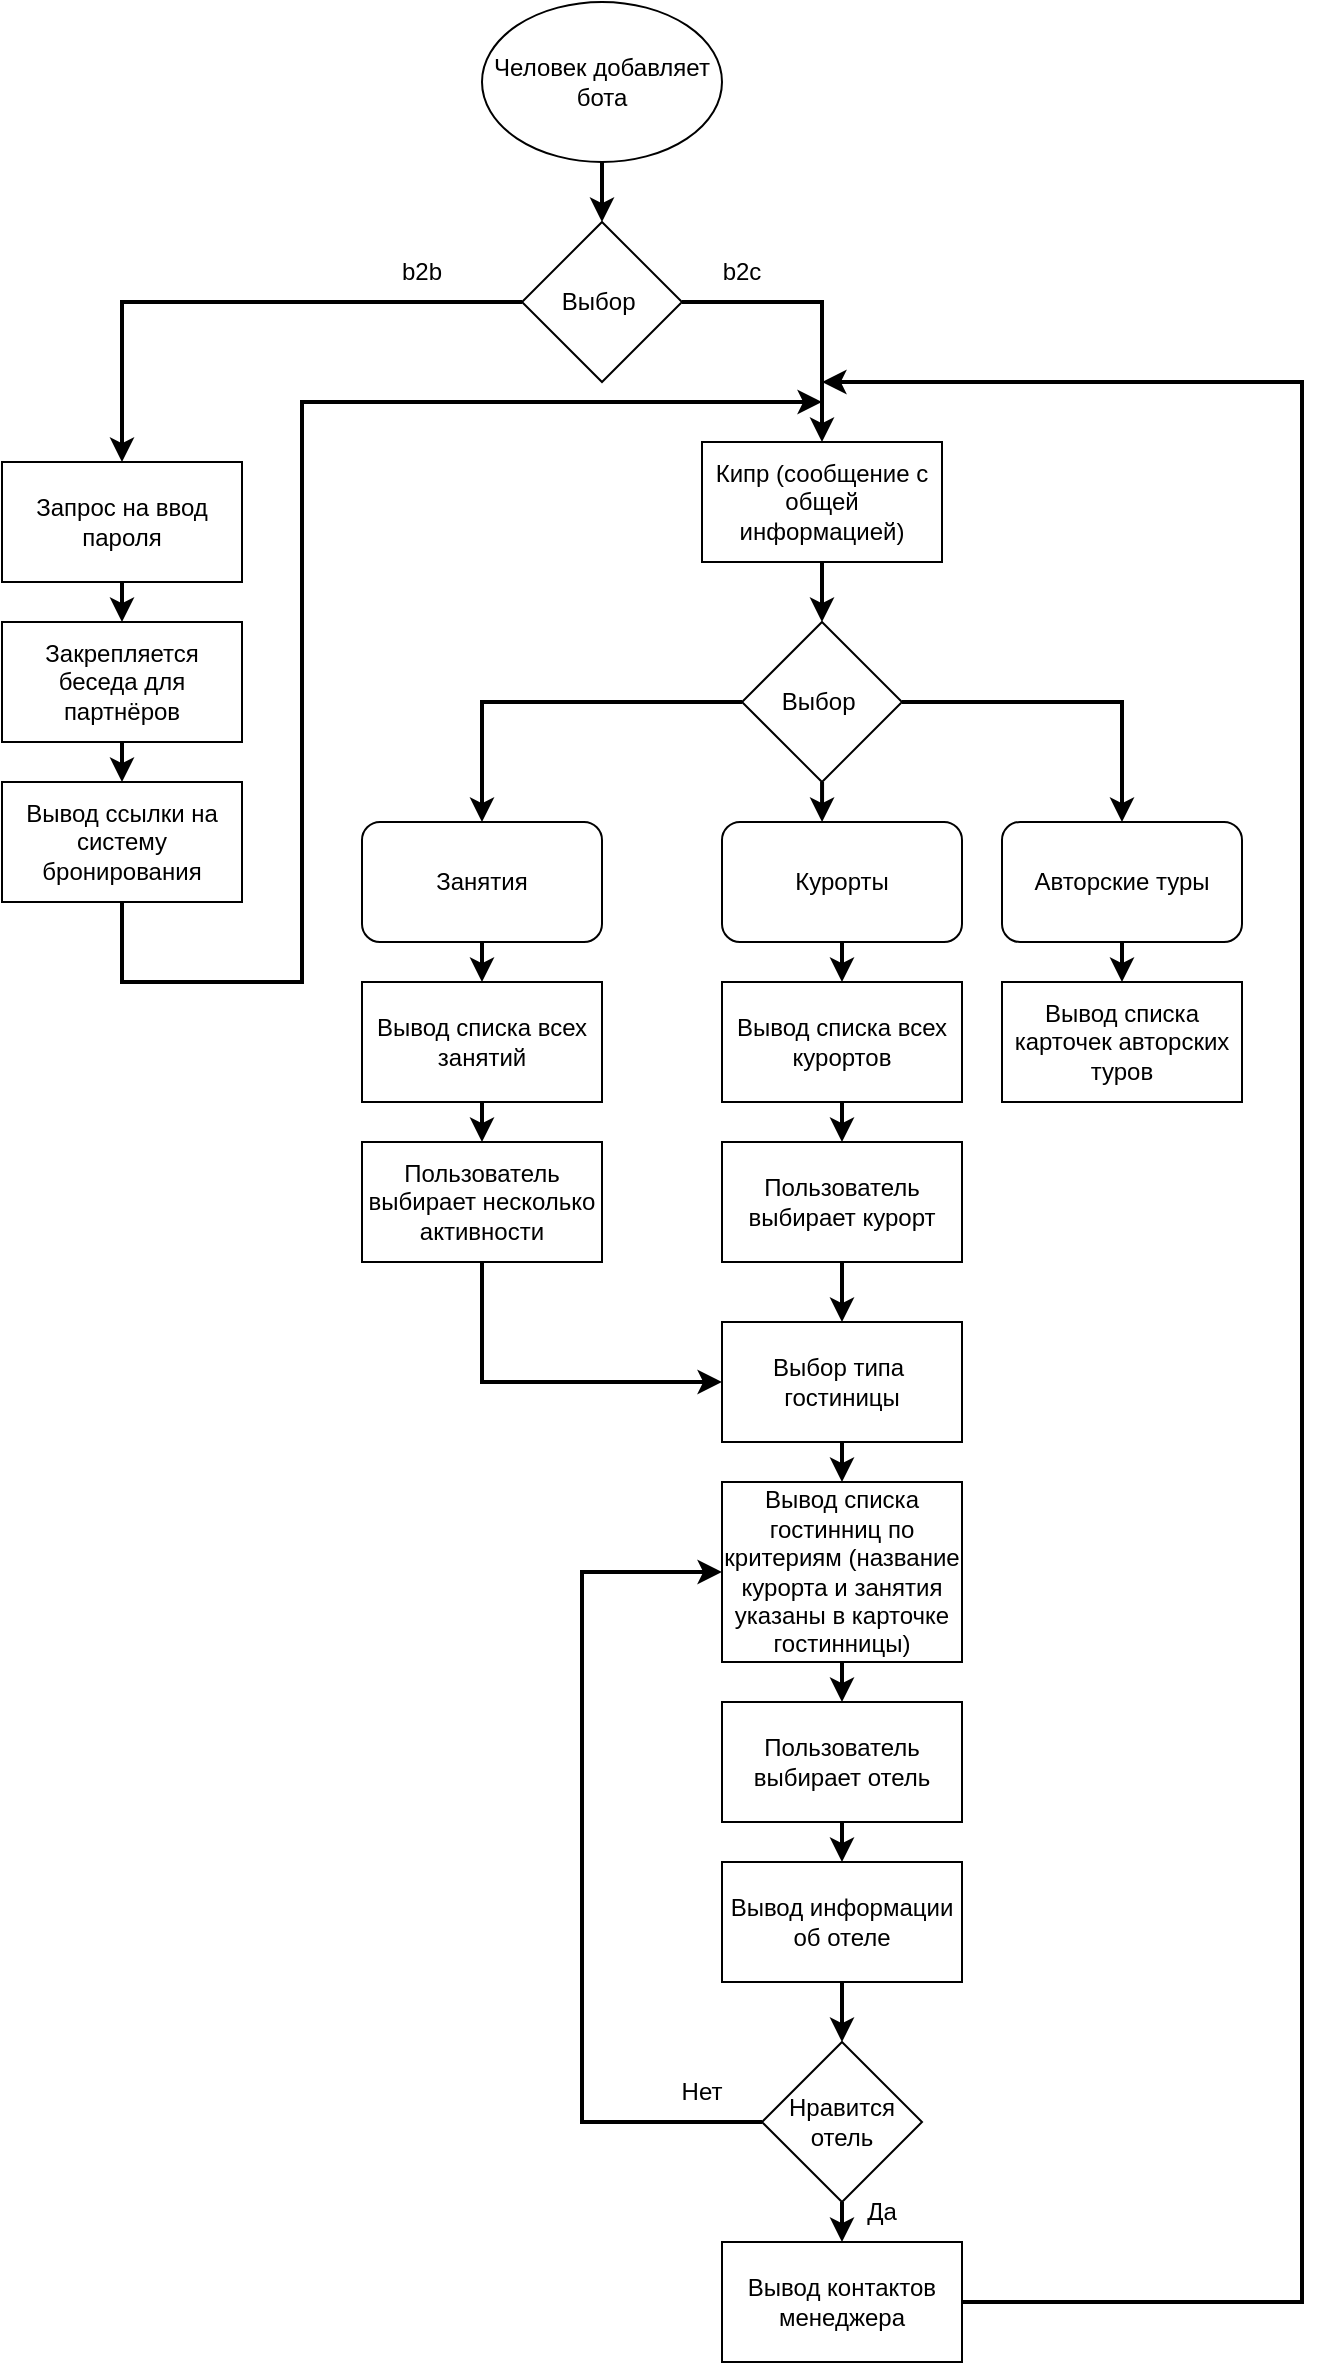 <mxfile>
    <diagram id="dMcVg0LvvEPNjS6cMCFK" name="Page-1">
        <mxGraphModel dx="933" dy="720" grid="1" gridSize="10" guides="1" tooltips="1" connect="1" arrows="1" fold="1" page="1" pageScale="1" pageWidth="850" pageHeight="1100" background="#ffffff" math="0" shadow="0">
            <root>
                <mxCell id="0"/>
                <mxCell id="1" parent="0"/>
                <mxCell id="22" style="edgeStyle=none;html=1;strokeColor=#000000;strokeWidth=2;" parent="1" source="23" target="26" edge="1">
                    <mxGeometry relative="1" as="geometry"/>
                </mxCell>
                <object label="Человек добавляет бота" id="23">
                    <mxCell style="ellipse;whiteSpace=wrap;html=1;fillColor=none;strokeColor=#000000;fontColor=#000000;" parent="1" vertex="1">
                        <mxGeometry x="420" y="10" width="120" height="80" as="geometry"/>
                    </mxCell>
                </object>
                <mxCell id="25" style="edgeStyle=none;html=1;exitX=0;exitY=0.5;exitDx=0;exitDy=0;rounded=0;strokeColor=#000000;entryX=0.5;entryY=0;entryDx=0;entryDy=0;strokeWidth=2;" parent="1" source="26" target="51" edge="1">
                    <mxGeometry relative="1" as="geometry">
                        <mxPoint x="270" y="200" as="targetPoint"/>
                        <Array as="points">
                            <mxPoint x="240" y="160"/>
                        </Array>
                    </mxGeometry>
                </mxCell>
                <mxCell id="26" value="Выбор&amp;nbsp;" style="rhombus;whiteSpace=wrap;html=1;fillColor=none;strokeColor=#000000;fontColor=#000000;" parent="1" vertex="1">
                    <mxGeometry x="440" y="120" width="80" height="80" as="geometry"/>
                </mxCell>
                <mxCell id="45" value="" style="edgeStyle=orthogonalEdgeStyle;html=1;strokeColor=#000000;" parent="1" target="44" edge="1">
                    <mxGeometry relative="1" as="geometry">
                        <mxPoint x="670" y="360" as="sourcePoint"/>
                    </mxGeometry>
                </mxCell>
                <mxCell id="50" style="edgeStyle=none;rounded=0;html=1;entryX=0.5;entryY=0;entryDx=0;entryDy=0;elbow=vertical;strokeColor=#000000;" parent="1" target="46" edge="1">
                    <mxGeometry relative="1" as="geometry">
                        <Array as="points">
                            <mxPoint x="610" y="510"/>
                            <mxPoint x="475" y="510"/>
                        </Array>
                        <mxPoint x="610" y="390" as="sourcePoint"/>
                    </mxGeometry>
                </mxCell>
                <mxCell id="37" style="edgeStyle=none;html=1;entryX=0.5;entryY=0;entryDx=0;entryDy=0;strokeColor=#000000;" parent="1" target="34" edge="1">
                    <mxGeometry relative="1" as="geometry">
                        <mxPoint x="360" y="390" as="sourcePoint"/>
                    </mxGeometry>
                </mxCell>
                <mxCell id="29" style="edgeStyle=orthogonalEdgeStyle;html=1;entryX=0.5;entryY=0;entryDx=0;entryDy=0;exitX=1;exitY=0.5;exitDx=0;exitDy=0;rounded=0;strokeColor=#000000;strokeWidth=2;" parent="1" source="26" target="52" edge="1">
                    <mxGeometry relative="1" as="geometry">
                        <mxPoint x="600" y="260" as="targetPoint"/>
                        <Array as="points">
                            <mxPoint x="590" y="160"/>
                        </Array>
                    </mxGeometry>
                </mxCell>
                <mxCell id="31" value="b2b" style="text;html=1;strokeColor=none;fillColor=none;align=center;verticalAlign=middle;whiteSpace=wrap;rounded=0;fontColor=#000000;" parent="1" vertex="1">
                    <mxGeometry x="360" y="130" width="60" height="30" as="geometry"/>
                </mxCell>
                <mxCell id="32" value="b2c" style="text;html=1;strokeColor=none;fillColor=none;align=center;verticalAlign=middle;whiteSpace=wrap;rounded=0;fontColor=#000000;" parent="1" vertex="1">
                    <mxGeometry x="520" y="130" width="60" height="30" as="geometry"/>
                </mxCell>
                <mxCell id="48" style="edgeStyle=orthogonalEdgeStyle;html=1;rounded=0;strokeColor=#000000;" parent="1" target="46" edge="1">
                    <mxGeometry relative="1" as="geometry">
                        <Array as="points">
                            <mxPoint x="360" y="510"/>
                            <mxPoint x="475" y="510"/>
                        </Array>
                        <mxPoint x="360.053" y="490.0" as="sourcePoint"/>
                    </mxGeometry>
                </mxCell>
                <mxCell id="47" style="edgeStyle=orthogonalEdgeStyle;html=1;rounded=0;strokeColor=#000000;" parent="1" target="46" edge="1">
                    <mxGeometry relative="1" as="geometry">
                        <Array as="points">
                            <mxPoint x="780" y="510"/>
                            <mxPoint x="475" y="510"/>
                        </Array>
                        <mxPoint x="780.053" y="390" as="sourcePoint"/>
                    </mxGeometry>
                </mxCell>
                <mxCell id="77" style="edgeStyle=none;rounded=0;html=1;strokeColor=#000000;fontColor=#000000;strokeWidth=2;" edge="1" parent="1" source="51" target="76">
                    <mxGeometry relative="1" as="geometry"/>
                </mxCell>
                <mxCell id="51" value="&lt;font color=&quot;#000000&quot;&gt;Запрос на ввод пароля&lt;/font&gt;" style="rounded=0;whiteSpace=wrap;html=1;fillColor=none;strokeColor=#000000;" vertex="1" parent="1">
                    <mxGeometry x="180" y="240" width="120" height="60" as="geometry"/>
                </mxCell>
                <mxCell id="54" style="edgeStyle=none;html=1;fontColor=#000000;strokeColor=#000000;entryX=0.5;entryY=0;entryDx=0;entryDy=0;strokeWidth=2;" edge="1" parent="1" target="57">
                    <mxGeometry relative="1" as="geometry">
                        <mxPoint x="590" y="320" as="sourcePoint"/>
                        <mxPoint x="590" y="370" as="targetPoint"/>
                    </mxGeometry>
                </mxCell>
                <mxCell id="96" style="edgeStyle=none;rounded=0;html=1;strokeColor=#000000;strokeWidth=2;fontColor=#000000;" edge="1" parent="1" source="52" target="57">
                    <mxGeometry relative="1" as="geometry"/>
                </mxCell>
                <mxCell id="52" value="&lt;font color=&quot;#000000&quot;&gt;Кипр (сообщение с общей информацией)&lt;/font&gt;" style="rounded=0;whiteSpace=wrap;html=1;strokeColor=#000000;fillColor=none;" vertex="1" parent="1">
                    <mxGeometry x="530" y="230" width="120" height="60" as="geometry"/>
                </mxCell>
                <mxCell id="67" style="edgeStyle=none;rounded=0;html=1;entryX=0.5;entryY=0;entryDx=0;entryDy=0;strokeColor=#000000;fontColor=#000000;strokeWidth=2;" edge="1" parent="1" source="53" target="63">
                    <mxGeometry relative="1" as="geometry"/>
                </mxCell>
                <mxCell id="53" value="Курорты" style="rounded=1;whiteSpace=wrap;html=1;strokeColor=#000000;fontColor=#000000;fillColor=none;" vertex="1" parent="1">
                    <mxGeometry x="540" y="420" width="120" height="60" as="geometry"/>
                </mxCell>
                <mxCell id="65" style="edgeStyle=none;rounded=0;html=1;entryX=0.5;entryY=0;entryDx=0;entryDy=0;strokeColor=#000000;fontColor=#000000;strokeWidth=2;" edge="1" parent="1" source="55" target="61">
                    <mxGeometry relative="1" as="geometry"/>
                </mxCell>
                <mxCell id="55" value="Занятия" style="rounded=1;whiteSpace=wrap;html=1;strokeColor=#000000;fontColor=#000000;fillColor=none;" vertex="1" parent="1">
                    <mxGeometry x="360" y="420" width="120" height="60" as="geometry"/>
                </mxCell>
                <mxCell id="79" style="edgeStyle=none;rounded=0;html=1;entryX=0.5;entryY=0;entryDx=0;entryDy=0;strokeColor=#000000;fontColor=#000000;strokeWidth=2;" edge="1" parent="1" source="56" target="74">
                    <mxGeometry relative="1" as="geometry"/>
                </mxCell>
                <mxCell id="56" value="Авторские туры" style="rounded=1;whiteSpace=wrap;html=1;strokeColor=#000000;fontColor=#000000;fillColor=none;" vertex="1" parent="1">
                    <mxGeometry x="680" y="420" width="120" height="60" as="geometry"/>
                </mxCell>
                <mxCell id="58" style="edgeStyle=none;html=1;entryX=0.5;entryY=0;entryDx=0;entryDy=0;strokeColor=#000000;fontColor=#000000;exitX=0;exitY=0.5;exitDx=0;exitDy=0;rounded=0;strokeWidth=2;" edge="1" parent="1" source="57" target="55">
                    <mxGeometry relative="1" as="geometry">
                        <Array as="points">
                            <mxPoint x="420" y="360"/>
                        </Array>
                    </mxGeometry>
                </mxCell>
                <mxCell id="59" style="edgeStyle=none;html=1;entryX=0.5;entryY=0;entryDx=0;entryDy=0;strokeColor=#000000;fontColor=#000000;rounded=0;strokeWidth=2;" edge="1" parent="1" source="57" target="56">
                    <mxGeometry relative="1" as="geometry">
                        <Array as="points">
                            <mxPoint x="740" y="360"/>
                        </Array>
                    </mxGeometry>
                </mxCell>
                <mxCell id="60" style="edgeStyle=none;html=1;entryX=0.417;entryY=0;entryDx=0;entryDy=0;entryPerimeter=0;strokeColor=#000000;fontColor=#000000;strokeWidth=2;" edge="1" parent="1" source="57" target="53">
                    <mxGeometry relative="1" as="geometry"/>
                </mxCell>
                <mxCell id="57" value="Выбор&amp;nbsp;" style="rhombus;whiteSpace=wrap;html=1;strokeColor=#000000;fontColor=#000000;fillColor=none;" vertex="1" parent="1">
                    <mxGeometry x="550" y="320" width="80" height="80" as="geometry"/>
                </mxCell>
                <mxCell id="66" style="edgeStyle=none;rounded=0;html=1;entryX=0.5;entryY=0;entryDx=0;entryDy=0;strokeColor=#000000;fontColor=#000000;strokeWidth=2;" edge="1" parent="1" source="61" target="62">
                    <mxGeometry relative="1" as="geometry"/>
                </mxCell>
                <mxCell id="61" value="Вывод списка всех занятий" style="rounded=0;whiteSpace=wrap;html=1;strokeColor=#000000;fontColor=#000000;fillColor=none;" vertex="1" parent="1">
                    <mxGeometry x="360" y="500" width="120" height="60" as="geometry"/>
                </mxCell>
                <mxCell id="73" style="edgeStyle=none;rounded=0;html=1;strokeColor=#000000;fontColor=#000000;exitX=0.5;exitY=1;exitDx=0;exitDy=0;strokeWidth=2;entryX=0;entryY=0.5;entryDx=0;entryDy=0;" edge="1" parent="1" source="62" target="69">
                    <mxGeometry relative="1" as="geometry">
                        <mxPoint x="600" y="760" as="targetPoint"/>
                        <Array as="points">
                            <mxPoint x="420" y="700"/>
                        </Array>
                    </mxGeometry>
                </mxCell>
                <mxCell id="62" value="Пользователь выбирает несколько активности" style="rounded=0;whiteSpace=wrap;html=1;strokeColor=#000000;fontColor=#000000;fillColor=none;" vertex="1" parent="1">
                    <mxGeometry x="360" y="580" width="120" height="60" as="geometry"/>
                </mxCell>
                <mxCell id="68" style="edgeStyle=none;rounded=0;html=1;strokeColor=#000000;fontColor=#000000;strokeWidth=2;" edge="1" parent="1" source="63" target="64">
                    <mxGeometry relative="1" as="geometry"/>
                </mxCell>
                <mxCell id="63" value="Вывод списка всех курортов" style="rounded=0;whiteSpace=wrap;html=1;strokeColor=#000000;fontColor=#000000;fillColor=none;" vertex="1" parent="1">
                    <mxGeometry x="540" y="500" width="120" height="60" as="geometry"/>
                </mxCell>
                <mxCell id="71" style="edgeStyle=none;rounded=0;html=1;entryX=0.5;entryY=0;entryDx=0;entryDy=0;strokeColor=#000000;fontColor=#000000;strokeWidth=2;" edge="1" parent="1" source="64" target="69">
                    <mxGeometry relative="1" as="geometry"/>
                </mxCell>
                <mxCell id="64" value="Пользователь выбирает курорт" style="rounded=0;whiteSpace=wrap;html=1;strokeColor=#000000;fontColor=#000000;fillColor=none;" vertex="1" parent="1">
                    <mxGeometry x="540" y="580" width="120" height="60" as="geometry"/>
                </mxCell>
                <mxCell id="72" style="edgeStyle=none;rounded=0;html=1;strokeColor=#000000;fontColor=#000000;strokeWidth=2;" edge="1" parent="1" source="69" target="70">
                    <mxGeometry relative="1" as="geometry"/>
                </mxCell>
                <mxCell id="69" value="Выбор типа&amp;nbsp; гостиницы" style="rounded=0;whiteSpace=wrap;html=1;strokeColor=#000000;fontColor=#000000;fillColor=none;" vertex="1" parent="1">
                    <mxGeometry x="540" y="670" width="120" height="60" as="geometry"/>
                </mxCell>
                <mxCell id="83" style="edgeStyle=none;rounded=0;html=1;entryX=0.5;entryY=0;entryDx=0;entryDy=0;strokeColor=#000000;fontColor=#000000;strokeWidth=2;" edge="1" parent="1" source="70" target="82">
                    <mxGeometry relative="1" as="geometry"/>
                </mxCell>
                <mxCell id="70" value="Вывод списка гостинниц по критериям (название курорта и занятия указаны в карточке гостинницы)" style="rounded=0;whiteSpace=wrap;html=1;strokeColor=#000000;fontColor=#000000;fillColor=none;" vertex="1" parent="1">
                    <mxGeometry x="540" y="750" width="120" height="90" as="geometry"/>
                </mxCell>
                <mxCell id="74" value="Вывод списка карточек авторских туров" style="rounded=0;whiteSpace=wrap;html=1;strokeColor=#000000;fontColor=#000000;fillColor=none;" vertex="1" parent="1">
                    <mxGeometry x="680" y="500" width="120" height="60" as="geometry"/>
                </mxCell>
                <mxCell id="78" style="edgeStyle=none;rounded=0;html=1;strokeColor=#000000;fontColor=#000000;exitX=0.5;exitY=1;exitDx=0;exitDy=0;strokeWidth=2;" edge="1" parent="1" source="80">
                    <mxGeometry relative="1" as="geometry">
                        <mxPoint x="590" y="210" as="targetPoint"/>
                        <Array as="points">
                            <mxPoint x="240" y="500"/>
                            <mxPoint x="330" y="500"/>
                            <mxPoint x="330" y="350"/>
                            <mxPoint x="330" y="270"/>
                            <mxPoint x="330" y="210"/>
                        </Array>
                    </mxGeometry>
                </mxCell>
                <mxCell id="81" style="edgeStyle=none;rounded=0;html=1;strokeColor=#000000;fontColor=#000000;strokeWidth=2;" edge="1" parent="1" source="76" target="80">
                    <mxGeometry relative="1" as="geometry"/>
                </mxCell>
                <mxCell id="76" value="Закрепляется беседа для партнёров" style="rounded=0;whiteSpace=wrap;html=1;strokeColor=#000000;fontColor=#000000;fillColor=none;" vertex="1" parent="1">
                    <mxGeometry x="180" y="320" width="120" height="60" as="geometry"/>
                </mxCell>
                <mxCell id="80" value="Вывод ссылки на систему бронирования" style="rounded=0;whiteSpace=wrap;html=1;strokeColor=#000000;fontColor=#000000;fillColor=none;" vertex="1" parent="1">
                    <mxGeometry x="180" y="400" width="120" height="60" as="geometry"/>
                </mxCell>
                <mxCell id="91" style="edgeStyle=none;rounded=0;html=1;entryX=0.5;entryY=0;entryDx=0;entryDy=0;strokeColor=#000000;fontColor=#000000;strokeWidth=2;" edge="1" parent="1" source="82" target="84">
                    <mxGeometry relative="1" as="geometry"/>
                </mxCell>
                <mxCell id="82" value="Пользователь выбирает отель" style="rounded=0;whiteSpace=wrap;html=1;strokeColor=#000000;fontColor=#000000;fillColor=none;" vertex="1" parent="1">
                    <mxGeometry x="540" y="860" width="120" height="60" as="geometry"/>
                </mxCell>
                <mxCell id="92" style="edgeStyle=none;rounded=0;html=1;entryX=0.5;entryY=0;entryDx=0;entryDy=0;strokeColor=#000000;fontColor=#000000;strokeWidth=2;" edge="1" parent="1" source="84" target="85">
                    <mxGeometry relative="1" as="geometry"/>
                </mxCell>
                <mxCell id="84" value="Вывод информации об отеле" style="rounded=0;whiteSpace=wrap;html=1;strokeColor=#000000;fontColor=#000000;fillColor=none;" vertex="1" parent="1">
                    <mxGeometry x="540" y="940" width="120" height="60" as="geometry"/>
                </mxCell>
                <mxCell id="86" style="edgeStyle=none;rounded=0;html=1;strokeColor=#000000;fontColor=#000000;strokeWidth=2;entryX=0;entryY=0.5;entryDx=0;entryDy=0;" edge="1" parent="1" source="85" target="70">
                    <mxGeometry relative="1" as="geometry">
                        <mxPoint x="600" y="850" as="targetPoint"/>
                        <Array as="points">
                            <mxPoint x="470" y="1070"/>
                            <mxPoint x="470" y="850"/>
                            <mxPoint x="470" y="795"/>
                        </Array>
                    </mxGeometry>
                </mxCell>
                <mxCell id="88" value="" style="edgeStyle=none;rounded=0;html=1;strokeColor=#000000;fontColor=#000000;strokeWidth=2;" edge="1" parent="1" source="85" target="87">
                    <mxGeometry relative="1" as="geometry"/>
                </mxCell>
                <mxCell id="85" value="Нравится отель" style="rhombus;whiteSpace=wrap;html=1;rounded=0;strokeColor=#000000;fontColor=#000000;fillColor=none;" vertex="1" parent="1">
                    <mxGeometry x="560" y="1030" width="80" height="80" as="geometry"/>
                </mxCell>
                <mxCell id="93" style="edgeStyle=none;rounded=0;html=1;strokeColor=#000000;fontColor=#000000;exitX=1;exitY=0.5;exitDx=0;exitDy=0;strokeWidth=2;" edge="1" parent="1" source="87">
                    <mxGeometry relative="1" as="geometry">
                        <mxPoint x="590.0" y="200" as="targetPoint"/>
                        <Array as="points">
                            <mxPoint x="830" y="1160"/>
                            <mxPoint x="830" y="1030"/>
                            <mxPoint x="830" y="200"/>
                        </Array>
                    </mxGeometry>
                </mxCell>
                <mxCell id="87" value="Вывод контактов менеджера" style="whiteSpace=wrap;html=1;fillColor=none;strokeColor=#000000;fontColor=#000000;rounded=0;" vertex="1" parent="1">
                    <mxGeometry x="540" y="1130" width="120" height="60" as="geometry"/>
                </mxCell>
                <mxCell id="89" value="Нет" style="text;html=1;strokeColor=none;fillColor=none;align=center;verticalAlign=middle;whiteSpace=wrap;rounded=0;fontColor=#000000;" vertex="1" parent="1">
                    <mxGeometry x="500" y="1040" width="60" height="30" as="geometry"/>
                </mxCell>
                <mxCell id="90" value="Да" style="text;html=1;strokeColor=none;fillColor=none;align=center;verticalAlign=middle;whiteSpace=wrap;rounded=0;fontColor=#000000;" vertex="1" parent="1">
                    <mxGeometry x="590" y="1100" width="60" height="30" as="geometry"/>
                </mxCell>
            </root>
        </mxGraphModel>
    </diagram>
</mxfile>
